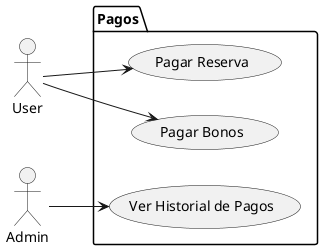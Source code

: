 @startuml

left to right direction

actor User as U
actor Admin as A

package Pagos{

    usecase "Pagar Reserva" as UC1
    usecase "Pagar Bonos" as UC2
    usecase "Ver Historial de Pagos" as UC3

}

U --> UC1
U --> UC2

A --> UC3

@enduml